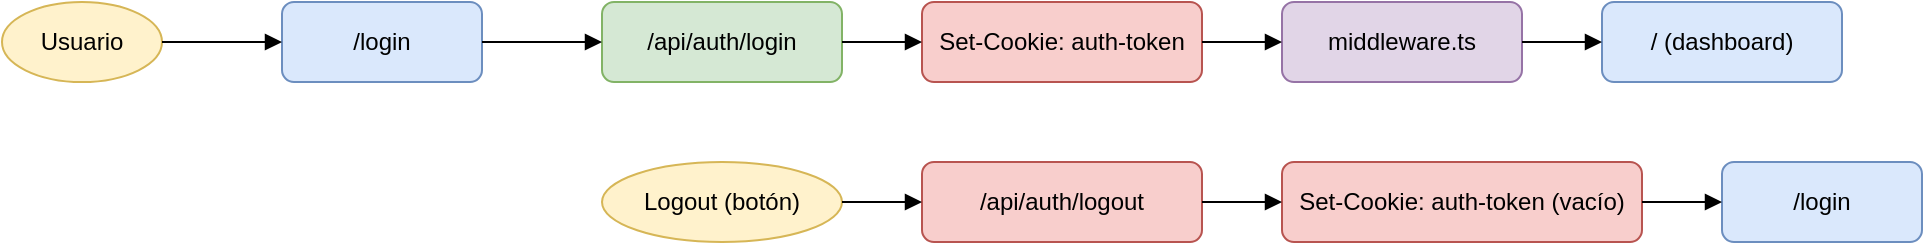 <?xml version="1.0" encoding="UTF-8"?>
<mxfile>
  <diagram name="Flujo de Autenticación" id="flujo-autenticacion">
    <mxGraphModel dx="1000" dy="1000" grid="1" gridSize="10" guides="1" tooltips="1" connect="1" arrows="1" fold="1" page="1" pageScale="1" pageWidth="850" pageHeight="1100">
      <root>
        <mxCell id="0" />
        <mxCell id="1" parent="0" />
        <mxCell id="2" value="Usuario" style="ellipse;whiteSpace=wrap;html=1;fillColor=#fff2cc;strokeColor=#d6b656;" vertex="1" parent="1">
          <mxGeometry x="40" y="40" width="80" height="40" as="geometry" />
        </mxCell>
        <mxCell id="3" value="/login" style="rounded=1;whiteSpace=wrap;html=1;fillColor=#dae8fc;strokeColor=#6c8ebf;" vertex="1" parent="1">
          <mxGeometry x="180" y="40" width="100" height="40" as="geometry" />
        </mxCell>
        <mxCell id="4" value="/api/auth/login" style="rounded=1;whiteSpace=wrap;html=1;fillColor=#d5e8d4;strokeColor=#82b366;" vertex="1" parent="1">
          <mxGeometry x="340" y="40" width="120" height="40" as="geometry" />
        </mxCell>
        <mxCell id="5" value="Set-Cookie: auth-token" style="rounded=1;whiteSpace=wrap;html=1;fillColor=#f8cecc;strokeColor=#b85450;" vertex="1" parent="1">
          <mxGeometry x="500" y="40" width="140" height="40" as="geometry" />
        </mxCell>
        <mxCell id="6" value="middleware.ts" style="rounded=1;whiteSpace=wrap;html=1;fillColor=#e1d5e7;strokeColor=#9673a6;" vertex="1" parent="1">
          <mxGeometry x="680" y="40" width="120" height="40" as="geometry" />
        </mxCell>
        <mxCell id="7" value="/ (dashboard)" style="rounded=1;whiteSpace=wrap;html=1;fillColor=#dae8fc;strokeColor=#6c8ebf;" vertex="1" parent="1">
          <mxGeometry x="840" y="40" width="120" height="40" as="geometry" />
        </mxCell>
        <mxCell id="8" value="/api/auth/logout" style="rounded=1;whiteSpace=wrap;html=1;fillColor=#f8cecc;strokeColor=#b85450;" vertex="1" parent="1">
          <mxGeometry x="500" y="120" width="140" height="40" as="geometry" />
        </mxCell>
        <mxCell id="9" value="Logout (botón)" style="ellipse;whiteSpace=wrap;html=1;fillColor=#fff2cc;strokeColor=#d6b656;" vertex="1" parent="1">
          <mxGeometry x="340" y="120" width="120" height="40" as="geometry" />
        </mxCell>
        <mxCell id="10" value="Set-Cookie: auth-token (vacío)" style="rounded=1;whiteSpace=wrap;html=1;fillColor=#f8cecc;strokeColor=#b85450;" vertex="1" parent="1">
          <mxGeometry x="680" y="120" width="180" height="40" as="geometry" />
        </mxCell>
        <mxCell id="11" value="/login" style="rounded=1;whiteSpace=wrap;html=1;fillColor=#dae8fc;strokeColor=#6c8ebf;" vertex="1" parent="1">
          <mxGeometry x="900" y="120" width="100" height="40" as="geometry" />
        </mxCell>
        <!-- Flechas -->
        <mxCell id="12" style="edgeStyle=orthogonalEdgeStyle;endArrow=block;html=1;" edge="1" parent="1" source="2" target="3">
          <mxGeometry relative="1" as="geometry" />
        </mxCell>
        <mxCell id="13" style="edgeStyle=orthogonalEdgeStyle;endArrow=block;html=1;" edge="1" parent="1" source="3" target="4">
          <mxGeometry relative="1" as="geometry" />
        </mxCell>
        <mxCell id="14" style="edgeStyle=orthogonalEdgeStyle;endArrow=block;html=1;" edge="1" parent="1" source="4" target="5">
          <mxGeometry relative="1" as="geometry" />
        </mxCell>
        <mxCell id="15" style="edgeStyle=orthogonalEdgeStyle;endArrow=block;html=1;" edge="1" parent="1" source="5" target="6">
          <mxGeometry relative="1" as="geometry" />
        </mxCell>
        <mxCell id="16" style="edgeStyle=orthogonalEdgeStyle;endArrow=block;html=1;" edge="1" parent="1" source="6" target="7">
          <mxGeometry relative="1" as="geometry" />
        </mxCell>
        <!-- Logout -->
        <mxCell id="17" style="edgeStyle=orthogonalEdgeStyle;endArrow=block;html=1;" edge="1" parent="1" source="9" target="8">
          <mxGeometry relative="1" as="geometry" />
        </mxCell>
        <mxCell id="18" style="edgeStyle=orthogonalEdgeStyle;endArrow=block;html=1;" edge="1" parent="1" source="8" target="10">
          <mxGeometry relative="1" as="geometry" />
        </mxCell>
        <mxCell id="19" style="edgeStyle=orthogonalEdgeStyle;endArrow=block;html=1;" edge="1" parent="1" source="10" target="11">
          <mxGeometry relative="1" as="geometry" />
        </mxCell>
      </root>
    </mxGraphModel>
  </diagram>
</mxfile> 